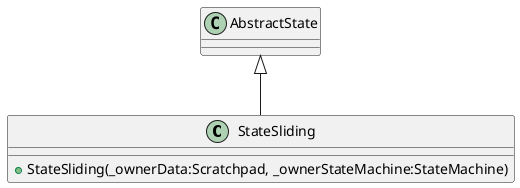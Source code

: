 @startuml
class StateSliding {
    + StateSliding(_ownerData:Scratchpad, _ownerStateMachine:StateMachine)
}
AbstractState <|-- StateSliding
@enduml
